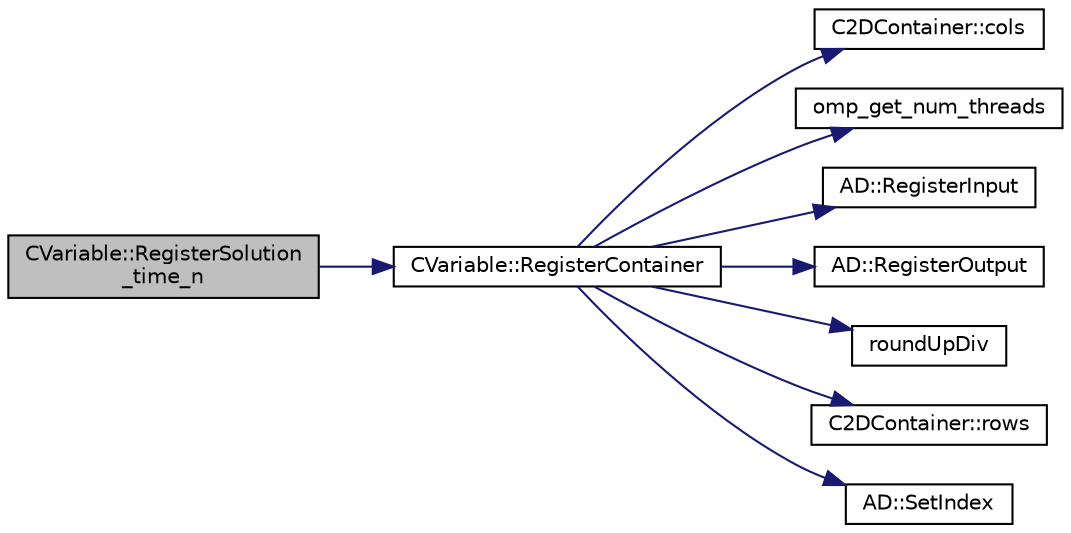 digraph "CVariable::RegisterSolution_time_n"
{
 // LATEX_PDF_SIZE
  edge [fontname="Helvetica",fontsize="10",labelfontname="Helvetica",labelfontsize="10"];
  node [fontname="Helvetica",fontsize="10",shape=record];
  rankdir="LR";
  Node1 [label="CVariable::RegisterSolution\l_time_n",height=0.2,width=0.4,color="black", fillcolor="grey75", style="filled", fontcolor="black",tooltip="Register the variables in the solution_time_n array as input/output variable."];
  Node1 -> Node2 [color="midnightblue",fontsize="10",style="solid",fontname="Helvetica"];
  Node2 [label="CVariable::RegisterContainer",height=0.2,width=0.4,color="black", fillcolor="white", style="filled",URL="$classCVariable.html#af1541ca69d90ce4edb06d587b3295504",tooltip=" "];
  Node2 -> Node3 [color="midnightblue",fontsize="10",style="solid",fontname="Helvetica"];
  Node3 [label="C2DContainer::cols",height=0.2,width=0.4,color="black", fillcolor="white", style="filled",URL="$classC2DContainer.html#ab6d9161cd08887f034322ebcbc3deb12",tooltip=" "];
  Node2 -> Node4 [color="midnightblue",fontsize="10",style="solid",fontname="Helvetica"];
  Node4 [label="omp_get_num_threads",height=0.2,width=0.4,color="black", fillcolor="white", style="filled",URL="$omp__structure_8hpp.html#a15e588e219ac407d67b02755aab67506",tooltip="Number of threads in current team."];
  Node2 -> Node5 [color="midnightblue",fontsize="10",style="solid",fontname="Helvetica"];
  Node5 [label="AD::RegisterInput",height=0.2,width=0.4,color="black", fillcolor="white", style="filled",URL="$namespaceAD.html#a05310227c195f7e83d394ce9cae8b73e",tooltip="Registers the variable as an input and saves internal data (indices). I.e. as a leaf of the computati..."];
  Node2 -> Node6 [color="midnightblue",fontsize="10",style="solid",fontname="Helvetica"];
  Node6 [label="AD::RegisterOutput",height=0.2,width=0.4,color="black", fillcolor="white", style="filled",URL="$namespaceAD.html#ae381e45797545e980376c4aeb3f5afdc",tooltip="Registers the variable as an output. I.e. as the root of the computational graph."];
  Node2 -> Node7 [color="midnightblue",fontsize="10",style="solid",fontname="Helvetica"];
  Node7 [label="roundUpDiv",height=0.2,width=0.4,color="black", fillcolor="white", style="filled",URL="$omp__structure_8hpp.html#a1c00281f52b615b111a4990b2d2a5157",tooltip="Integer division rounding up."];
  Node2 -> Node8 [color="midnightblue",fontsize="10",style="solid",fontname="Helvetica"];
  Node8 [label="C2DContainer::rows",height=0.2,width=0.4,color="black", fillcolor="white", style="filled",URL="$classC2DContainer.html#ae383e99c56a27231333d71dfb8810623",tooltip=" "];
  Node2 -> Node9 [color="midnightblue",fontsize="10",style="solid",fontname="Helvetica"];
  Node9 [label="AD::SetIndex",height=0.2,width=0.4,color="black", fillcolor="white", style="filled",URL="$namespaceAD.html#a93909396dd20444ea1ad3100003ff08c",tooltip="Evaluates and saves gradient data from a variable."];
}
